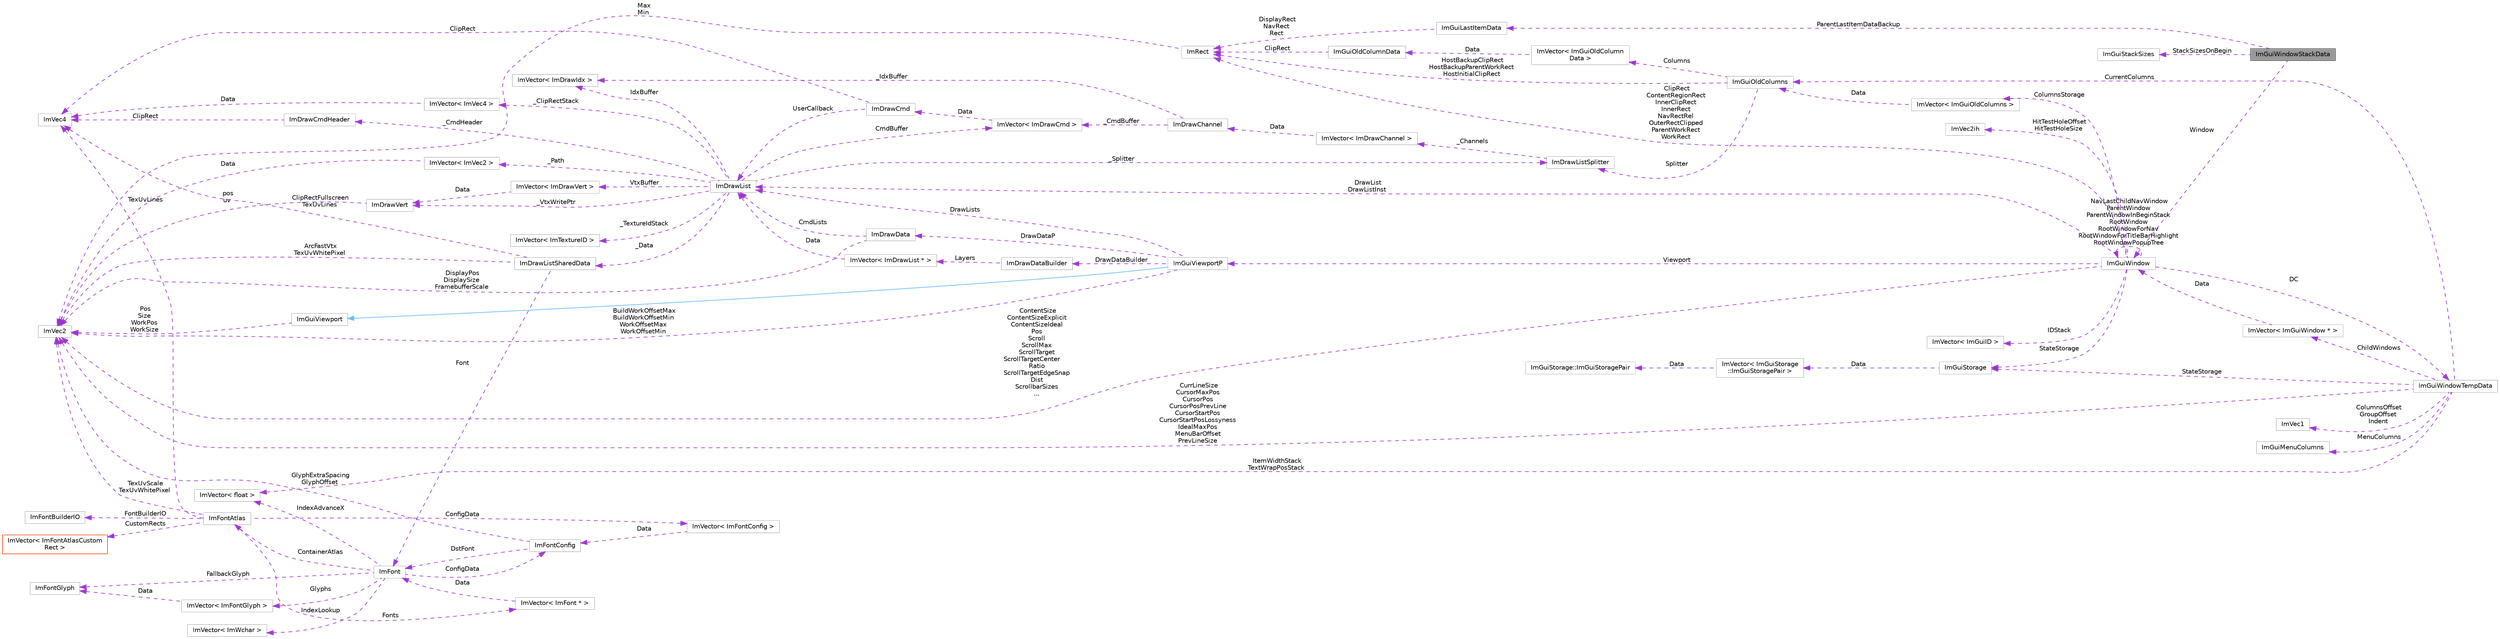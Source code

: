 digraph "ImGuiWindowStackData"
{
 // LATEX_PDF_SIZE
  bgcolor="transparent";
  edge [fontname=Helvetica,fontsize=10,labelfontname=Helvetica,labelfontsize=10];
  node [fontname=Helvetica,fontsize=10,shape=box,height=0.2,width=0.4];
  rankdir="LR";
  Node1 [label="ImGuiWindowStackData",height=0.2,width=0.4,color="gray40", fillcolor="grey60", style="filled", fontcolor="black",tooltip=" "];
  Node2 -> Node1 [dir="back",color="darkorchid3",style="dashed",label=" Window" ];
  Node2 [label="ImGuiWindow",height=0.2,width=0.4,color="grey75", fillcolor="white", style="filled",URL="$struct_im_gui_window.html",tooltip=" "];
  Node3 -> Node2 [dir="back",color="darkorchid3",style="dashed",label=" Viewport" ];
  Node3 [label="ImGuiViewportP",height=0.2,width=0.4,color="grey75", fillcolor="white", style="filled",URL="$struct_im_gui_viewport_p.html",tooltip=" "];
  Node4 -> Node3 [dir="back",color="steelblue1",style="solid"];
  Node4 [label="ImGuiViewport",height=0.2,width=0.4,color="grey75", fillcolor="white", style="filled",URL="$struct_im_gui_viewport.html",tooltip=" "];
  Node5 -> Node4 [dir="back",color="darkorchid3",style="dashed",label=" Pos\nSize\nWorkPos\nWorkSize" ];
  Node5 [label="ImVec2",height=0.2,width=0.4,color="grey75", fillcolor="white", style="filled",URL="$struct_im_vec2.html",tooltip=" "];
  Node6 -> Node3 [dir="back",color="darkorchid3",style="dashed",label=" DrawLists" ];
  Node6 [label="ImDrawList",height=0.2,width=0.4,color="grey75", fillcolor="white", style="filled",URL="$struct_im_draw_list.html",tooltip=" "];
  Node7 -> Node6 [dir="back",color="darkorchid3",style="dashed",label=" CmdBuffer" ];
  Node7 [label="ImVector\< ImDrawCmd \>",height=0.2,width=0.4,color="grey75", fillcolor="white", style="filled",URL="$struct_im_vector.html",tooltip=" "];
  Node8 -> Node7 [dir="back",color="darkorchid3",style="dashed",label=" Data" ];
  Node8 [label="ImDrawCmd",height=0.2,width=0.4,color="grey75", fillcolor="white", style="filled",URL="$struct_im_draw_cmd.html",tooltip=" "];
  Node9 -> Node8 [dir="back",color="darkorchid3",style="dashed",label=" ClipRect" ];
  Node9 [label="ImVec4",height=0.2,width=0.4,color="grey75", fillcolor="white", style="filled",URL="$struct_im_vec4.html",tooltip=" "];
  Node6 -> Node8 [dir="back",color="darkorchid3",style="dashed",label=" UserCallback" ];
  Node10 -> Node6 [dir="back",color="darkorchid3",style="dashed",label=" IdxBuffer" ];
  Node10 [label="ImVector\< ImDrawIdx \>",height=0.2,width=0.4,color="grey75", fillcolor="white", style="filled",URL="$struct_im_vector.html",tooltip=" "];
  Node11 -> Node6 [dir="back",color="darkorchid3",style="dashed",label=" VtxBuffer" ];
  Node11 [label="ImVector\< ImDrawVert \>",height=0.2,width=0.4,color="grey75", fillcolor="white", style="filled",URL="$struct_im_vector.html",tooltip=" "];
  Node12 -> Node11 [dir="back",color="darkorchid3",style="dashed",label=" Data" ];
  Node12 [label="ImDrawVert",height=0.2,width=0.4,color="grey75", fillcolor="white", style="filled",URL="$struct_im_draw_vert.html",tooltip=" "];
  Node5 -> Node12 [dir="back",color="darkorchid3",style="dashed",label=" pos\nuv" ];
  Node13 -> Node6 [dir="back",color="darkorchid3",style="dashed",label=" _Data" ];
  Node13 [label="ImDrawListSharedData",height=0.2,width=0.4,color="grey75", fillcolor="white", style="filled",URL="$struct_im_draw_list_shared_data.html",tooltip=" "];
  Node5 -> Node13 [dir="back",color="darkorchid3",style="dashed",label=" ArcFastVtx\nTexUvWhitePixel" ];
  Node14 -> Node13 [dir="back",color="darkorchid3",style="dashed",label=" Font" ];
  Node14 [label="ImFont",height=0.2,width=0.4,color="grey75", fillcolor="white", style="filled",URL="$struct_im_font.html",tooltip=" "];
  Node15 -> Node14 [dir="back",color="darkorchid3",style="dashed",label=" IndexAdvanceX" ];
  Node15 [label="ImVector\< float \>",height=0.2,width=0.4,color="grey75", fillcolor="white", style="filled",URL="$struct_im_vector.html",tooltip=" "];
  Node16 -> Node14 [dir="back",color="darkorchid3",style="dashed",label=" IndexLookup" ];
  Node16 [label="ImVector\< ImWchar \>",height=0.2,width=0.4,color="grey75", fillcolor="white", style="filled",URL="$struct_im_vector.html",tooltip=" "];
  Node17 -> Node14 [dir="back",color="darkorchid3",style="dashed",label=" Glyphs" ];
  Node17 [label="ImVector\< ImFontGlyph \>",height=0.2,width=0.4,color="grey75", fillcolor="white", style="filled",URL="$struct_im_vector.html",tooltip=" "];
  Node18 -> Node17 [dir="back",color="darkorchid3",style="dashed",label=" Data" ];
  Node18 [label="ImFontGlyph",height=0.2,width=0.4,color="grey75", fillcolor="white", style="filled",URL="$struct_im_font_glyph.html",tooltip=" "];
  Node18 -> Node14 [dir="back",color="darkorchid3",style="dashed",label=" FallbackGlyph" ];
  Node19 -> Node14 [dir="back",color="darkorchid3",style="dashed",label=" ContainerAtlas" ];
  Node19 [label="ImFontAtlas",height=0.2,width=0.4,color="grey75", fillcolor="white", style="filled",URL="$struct_im_font_atlas.html",tooltip=" "];
  Node5 -> Node19 [dir="back",color="darkorchid3",style="dashed",label=" TexUvScale\nTexUvWhitePixel" ];
  Node20 -> Node19 [dir="back",color="darkorchid3",style="dashed",label=" Fonts" ];
  Node20 [label="ImVector\< ImFont * \>",height=0.2,width=0.4,color="grey75", fillcolor="white", style="filled",URL="$struct_im_vector.html",tooltip=" "];
  Node14 -> Node20 [dir="back",color="darkorchid3",style="dashed",label=" Data" ];
  Node21 -> Node19 [dir="back",color="darkorchid3",style="dashed",label=" CustomRects" ];
  Node21 [label="ImVector\< ImFontAtlasCustom\lRect \>",height=0.2,width=0.4,color="orangered", fillcolor="white", style="filled",URL="$struct_im_vector.html",tooltip=" "];
  Node23 -> Node19 [dir="back",color="darkorchid3",style="dashed",label=" ConfigData" ];
  Node23 [label="ImVector\< ImFontConfig \>",height=0.2,width=0.4,color="grey75", fillcolor="white", style="filled",URL="$struct_im_vector.html",tooltip=" "];
  Node24 -> Node23 [dir="back",color="darkorchid3",style="dashed",label=" Data" ];
  Node24 [label="ImFontConfig",height=0.2,width=0.4,color="grey75", fillcolor="white", style="filled",URL="$struct_im_font_config.html",tooltip=" "];
  Node5 -> Node24 [dir="back",color="darkorchid3",style="dashed",label=" GlyphExtraSpacing\nGlyphOffset" ];
  Node14 -> Node24 [dir="back",color="darkorchid3",style="dashed",label=" DstFont" ];
  Node9 -> Node19 [dir="back",color="darkorchid3",style="dashed",label=" TexUvLines" ];
  Node25 -> Node19 [dir="back",color="darkorchid3",style="dashed",label=" FontBuilderIO" ];
  Node25 [label="ImFontBuilderIO",height=0.2,width=0.4,color="grey75", fillcolor="white", style="filled",URL="$struct_im_font_builder_i_o.html",tooltip=" "];
  Node24 -> Node14 [dir="back",color="darkorchid3",style="dashed",label=" ConfigData" ];
  Node9 -> Node13 [dir="back",color="darkorchid3",style="dashed",label=" ClipRectFullscreen\nTexUvLines" ];
  Node12 -> Node6 [dir="back",color="darkorchid3",style="dashed",label=" _VtxWritePtr" ];
  Node26 -> Node6 [dir="back",color="darkorchid3",style="dashed",label=" _ClipRectStack" ];
  Node26 [label="ImVector\< ImVec4 \>",height=0.2,width=0.4,color="grey75", fillcolor="white", style="filled",URL="$struct_im_vector.html",tooltip=" "];
  Node9 -> Node26 [dir="back",color="darkorchid3",style="dashed",label=" Data" ];
  Node27 -> Node6 [dir="back",color="darkorchid3",style="dashed",label=" _TextureIdStack" ];
  Node27 [label="ImVector\< ImTextureID \>",height=0.2,width=0.4,color="grey75", fillcolor="white", style="filled",URL="$struct_im_vector.html",tooltip=" "];
  Node28 -> Node6 [dir="back",color="darkorchid3",style="dashed",label=" _Path" ];
  Node28 [label="ImVector\< ImVec2 \>",height=0.2,width=0.4,color="grey75", fillcolor="white", style="filled",URL="$struct_im_vector.html",tooltip=" "];
  Node5 -> Node28 [dir="back",color="darkorchid3",style="dashed",label=" Data" ];
  Node29 -> Node6 [dir="back",color="darkorchid3",style="dashed",label=" _CmdHeader" ];
  Node29 [label="ImDrawCmdHeader",height=0.2,width=0.4,color="grey75", fillcolor="white", style="filled",URL="$struct_im_draw_cmd_header.html",tooltip=" "];
  Node9 -> Node29 [dir="back",color="darkorchid3",style="dashed",label=" ClipRect" ];
  Node30 -> Node6 [dir="back",color="darkorchid3",style="dashed",label=" _Splitter" ];
  Node30 [label="ImDrawListSplitter",height=0.2,width=0.4,color="grey75", fillcolor="white", style="filled",URL="$struct_im_draw_list_splitter.html",tooltip=" "];
  Node31 -> Node30 [dir="back",color="darkorchid3",style="dashed",label=" _Channels" ];
  Node31 [label="ImVector\< ImDrawChannel \>",height=0.2,width=0.4,color="grey75", fillcolor="white", style="filled",URL="$struct_im_vector.html",tooltip=" "];
  Node32 -> Node31 [dir="back",color="darkorchid3",style="dashed",label=" Data" ];
  Node32 [label="ImDrawChannel",height=0.2,width=0.4,color="grey75", fillcolor="white", style="filled",URL="$struct_im_draw_channel.html",tooltip=" "];
  Node7 -> Node32 [dir="back",color="darkorchid3",style="dashed",label=" _CmdBuffer" ];
  Node10 -> Node32 [dir="back",color="darkorchid3",style="dashed",label=" _IdxBuffer" ];
  Node33 -> Node3 [dir="back",color="darkorchid3",style="dashed",label=" DrawDataP" ];
  Node33 [label="ImDrawData",height=0.2,width=0.4,color="grey75", fillcolor="white", style="filled",URL="$struct_im_draw_data.html",tooltip=" "];
  Node6 -> Node33 [dir="back",color="darkorchid3",style="dashed",label=" CmdLists" ];
  Node5 -> Node33 [dir="back",color="darkorchid3",style="dashed",label=" DisplayPos\nDisplaySize\nFramebufferScale" ];
  Node34 -> Node3 [dir="back",color="darkorchid3",style="dashed",label=" DrawDataBuilder" ];
  Node34 [label="ImDrawDataBuilder",height=0.2,width=0.4,color="grey75", fillcolor="white", style="filled",URL="$struct_im_draw_data_builder.html",tooltip=" "];
  Node35 -> Node34 [dir="back",color="darkorchid3",style="dashed",label=" Layers" ];
  Node35 [label="ImVector\< ImDrawList * \>",height=0.2,width=0.4,color="grey75", fillcolor="white", style="filled",URL="$struct_im_vector.html",tooltip=" "];
  Node6 -> Node35 [dir="back",color="darkorchid3",style="dashed",label=" Data" ];
  Node5 -> Node3 [dir="back",color="darkorchid3",style="dashed",label=" BuildWorkOffsetMax\nBuildWorkOffsetMin\nWorkOffsetMax\nWorkOffsetMin" ];
  Node5 -> Node2 [dir="back",color="darkorchid3",style="dashed",label=" ContentSize\nContentSizeExplicit\nContentSizeIdeal\nPos\nScroll\nScrollMax\nScrollTarget\nScrollTargetCenter\lRatio\nScrollTargetEdgeSnap\lDist\nScrollbarSizes\n..." ];
  Node36 -> Node2 [dir="back",color="darkorchid3",style="dashed",label=" IDStack" ];
  Node36 [label="ImVector\< ImGuiID \>",height=0.2,width=0.4,color="grey75", fillcolor="white", style="filled",URL="$struct_im_vector.html",tooltip=" "];
  Node37 -> Node2 [dir="back",color="darkorchid3",style="dashed",label=" DC" ];
  Node37 [label="ImGuiWindowTempData",height=0.2,width=0.4,color="grey75", fillcolor="white", style="filled",URL="$struct_im_gui_window_temp_data.html",tooltip=" "];
  Node5 -> Node37 [dir="back",color="darkorchid3",style="dashed",label=" CurrLineSize\nCursorMaxPos\nCursorPos\nCursorPosPrevLine\nCursorStartPos\nCursorStartPosLossyness\nIdealMaxPos\nMenuBarOffset\nPrevLineSize" ];
  Node38 -> Node37 [dir="back",color="darkorchid3",style="dashed",label=" ColumnsOffset\nGroupOffset\nIndent" ];
  Node38 [label="ImVec1",height=0.2,width=0.4,color="grey75", fillcolor="white", style="filled",URL="$struct_im_vec1.html",tooltip=" "];
  Node39 -> Node37 [dir="back",color="darkorchid3",style="dashed",label=" MenuColumns" ];
  Node39 [label="ImGuiMenuColumns",height=0.2,width=0.4,color="grey75", fillcolor="white", style="filled",URL="$struct_im_gui_menu_columns.html",tooltip=" "];
  Node40 -> Node37 [dir="back",color="darkorchid3",style="dashed",label=" ChildWindows" ];
  Node40 [label="ImVector\< ImGuiWindow * \>",height=0.2,width=0.4,color="grey75", fillcolor="white", style="filled",URL="$struct_im_vector.html",tooltip=" "];
  Node2 -> Node40 [dir="back",color="darkorchid3",style="dashed",label=" Data" ];
  Node41 -> Node37 [dir="back",color="darkorchid3",style="dashed",label=" StateStorage" ];
  Node41 [label="ImGuiStorage",height=0.2,width=0.4,color="grey75", fillcolor="white", style="filled",URL="$struct_im_gui_storage.html",tooltip=" "];
  Node42 -> Node41 [dir="back",color="darkorchid3",style="dashed",label=" Data" ];
  Node42 [label="ImVector\< ImGuiStorage\l::ImGuiStoragePair \>",height=0.2,width=0.4,color="grey75", fillcolor="white", style="filled",URL="$struct_im_vector.html",tooltip=" "];
  Node43 -> Node42 [dir="back",color="darkorchid3",style="dashed",label=" Data" ];
  Node43 [label="ImGuiStorage::ImGuiStoragePair",height=0.2,width=0.4,color="grey75", fillcolor="white", style="filled",URL="$struct_im_gui_storage_1_1_im_gui_storage_pair.html",tooltip=" "];
  Node44 -> Node37 [dir="back",color="darkorchid3",style="dashed",label=" CurrentColumns" ];
  Node44 [label="ImGuiOldColumns",height=0.2,width=0.4,color="grey75", fillcolor="white", style="filled",URL="$struct_im_gui_old_columns.html",tooltip=" "];
  Node45 -> Node44 [dir="back",color="darkorchid3",style="dashed",label=" HostBackupClipRect\nHostBackupParentWorkRect\nHostInitialClipRect" ];
  Node45 [label="ImRect",height=0.2,width=0.4,color="grey75", fillcolor="white", style="filled",URL="$struct_im_rect.html",tooltip=" "];
  Node5 -> Node45 [dir="back",color="darkorchid3",style="dashed",label=" Max\nMin" ];
  Node46 -> Node44 [dir="back",color="darkorchid3",style="dashed",label=" Columns" ];
  Node46 [label="ImVector\< ImGuiOldColumn\lData \>",height=0.2,width=0.4,color="grey75", fillcolor="white", style="filled",URL="$struct_im_vector.html",tooltip=" "];
  Node47 -> Node46 [dir="back",color="darkorchid3",style="dashed",label=" Data" ];
  Node47 [label="ImGuiOldColumnData",height=0.2,width=0.4,color="grey75", fillcolor="white", style="filled",URL="$struct_im_gui_old_column_data.html",tooltip=" "];
  Node45 -> Node47 [dir="back",color="darkorchid3",style="dashed",label=" ClipRect" ];
  Node30 -> Node44 [dir="back",color="darkorchid3",style="dashed",label=" Splitter" ];
  Node15 -> Node37 [dir="back",color="darkorchid3",style="dashed",label=" ItemWidthStack\nTextWrapPosStack" ];
  Node45 -> Node2 [dir="back",color="darkorchid3",style="dashed",label=" ClipRect\nContentRegionRect\nInnerClipRect\nInnerRect\nNavRectRel\nOuterRectClipped\nParentWorkRect\nWorkRect" ];
  Node48 -> Node2 [dir="back",color="darkorchid3",style="dashed",label=" HitTestHoleOffset\nHitTestHoleSize" ];
  Node48 [label="ImVec2ih",height=0.2,width=0.4,color="grey75", fillcolor="white", style="filled",URL="$struct_im_vec2ih.html",tooltip=" "];
  Node41 -> Node2 [dir="back",color="darkorchid3",style="dashed",label=" StateStorage" ];
  Node49 -> Node2 [dir="back",color="darkorchid3",style="dashed",label=" ColumnsStorage" ];
  Node49 [label="ImVector\< ImGuiOldColumns \>",height=0.2,width=0.4,color="grey75", fillcolor="white", style="filled",URL="$struct_im_vector.html",tooltip=" "];
  Node44 -> Node49 [dir="back",color="darkorchid3",style="dashed",label=" Data" ];
  Node6 -> Node2 [dir="back",color="darkorchid3",style="dashed",label=" DrawList\nDrawListInst" ];
  Node2 -> Node2 [dir="back",color="darkorchid3",style="dashed",label=" NavLastChildNavWindow\nParentWindow\nParentWindowInBeginStack\nRootWindow\nRootWindowForNav\nRootWindowForTitleBarHighlight\nRootWindowPopupTree" ];
  Node50 -> Node1 [dir="back",color="darkorchid3",style="dashed",label=" ParentLastItemDataBackup" ];
  Node50 [label="ImGuiLastItemData",height=0.2,width=0.4,color="grey75", fillcolor="white", style="filled",URL="$struct_im_gui_last_item_data.html",tooltip=" "];
  Node45 -> Node50 [dir="back",color="darkorchid3",style="dashed",label=" DisplayRect\nNavRect\nRect" ];
  Node51 -> Node1 [dir="back",color="darkorchid3",style="dashed",label=" StackSizesOnBegin" ];
  Node51 [label="ImGuiStackSizes",height=0.2,width=0.4,color="grey75", fillcolor="white", style="filled",URL="$struct_im_gui_stack_sizes.html",tooltip=" "];
}

